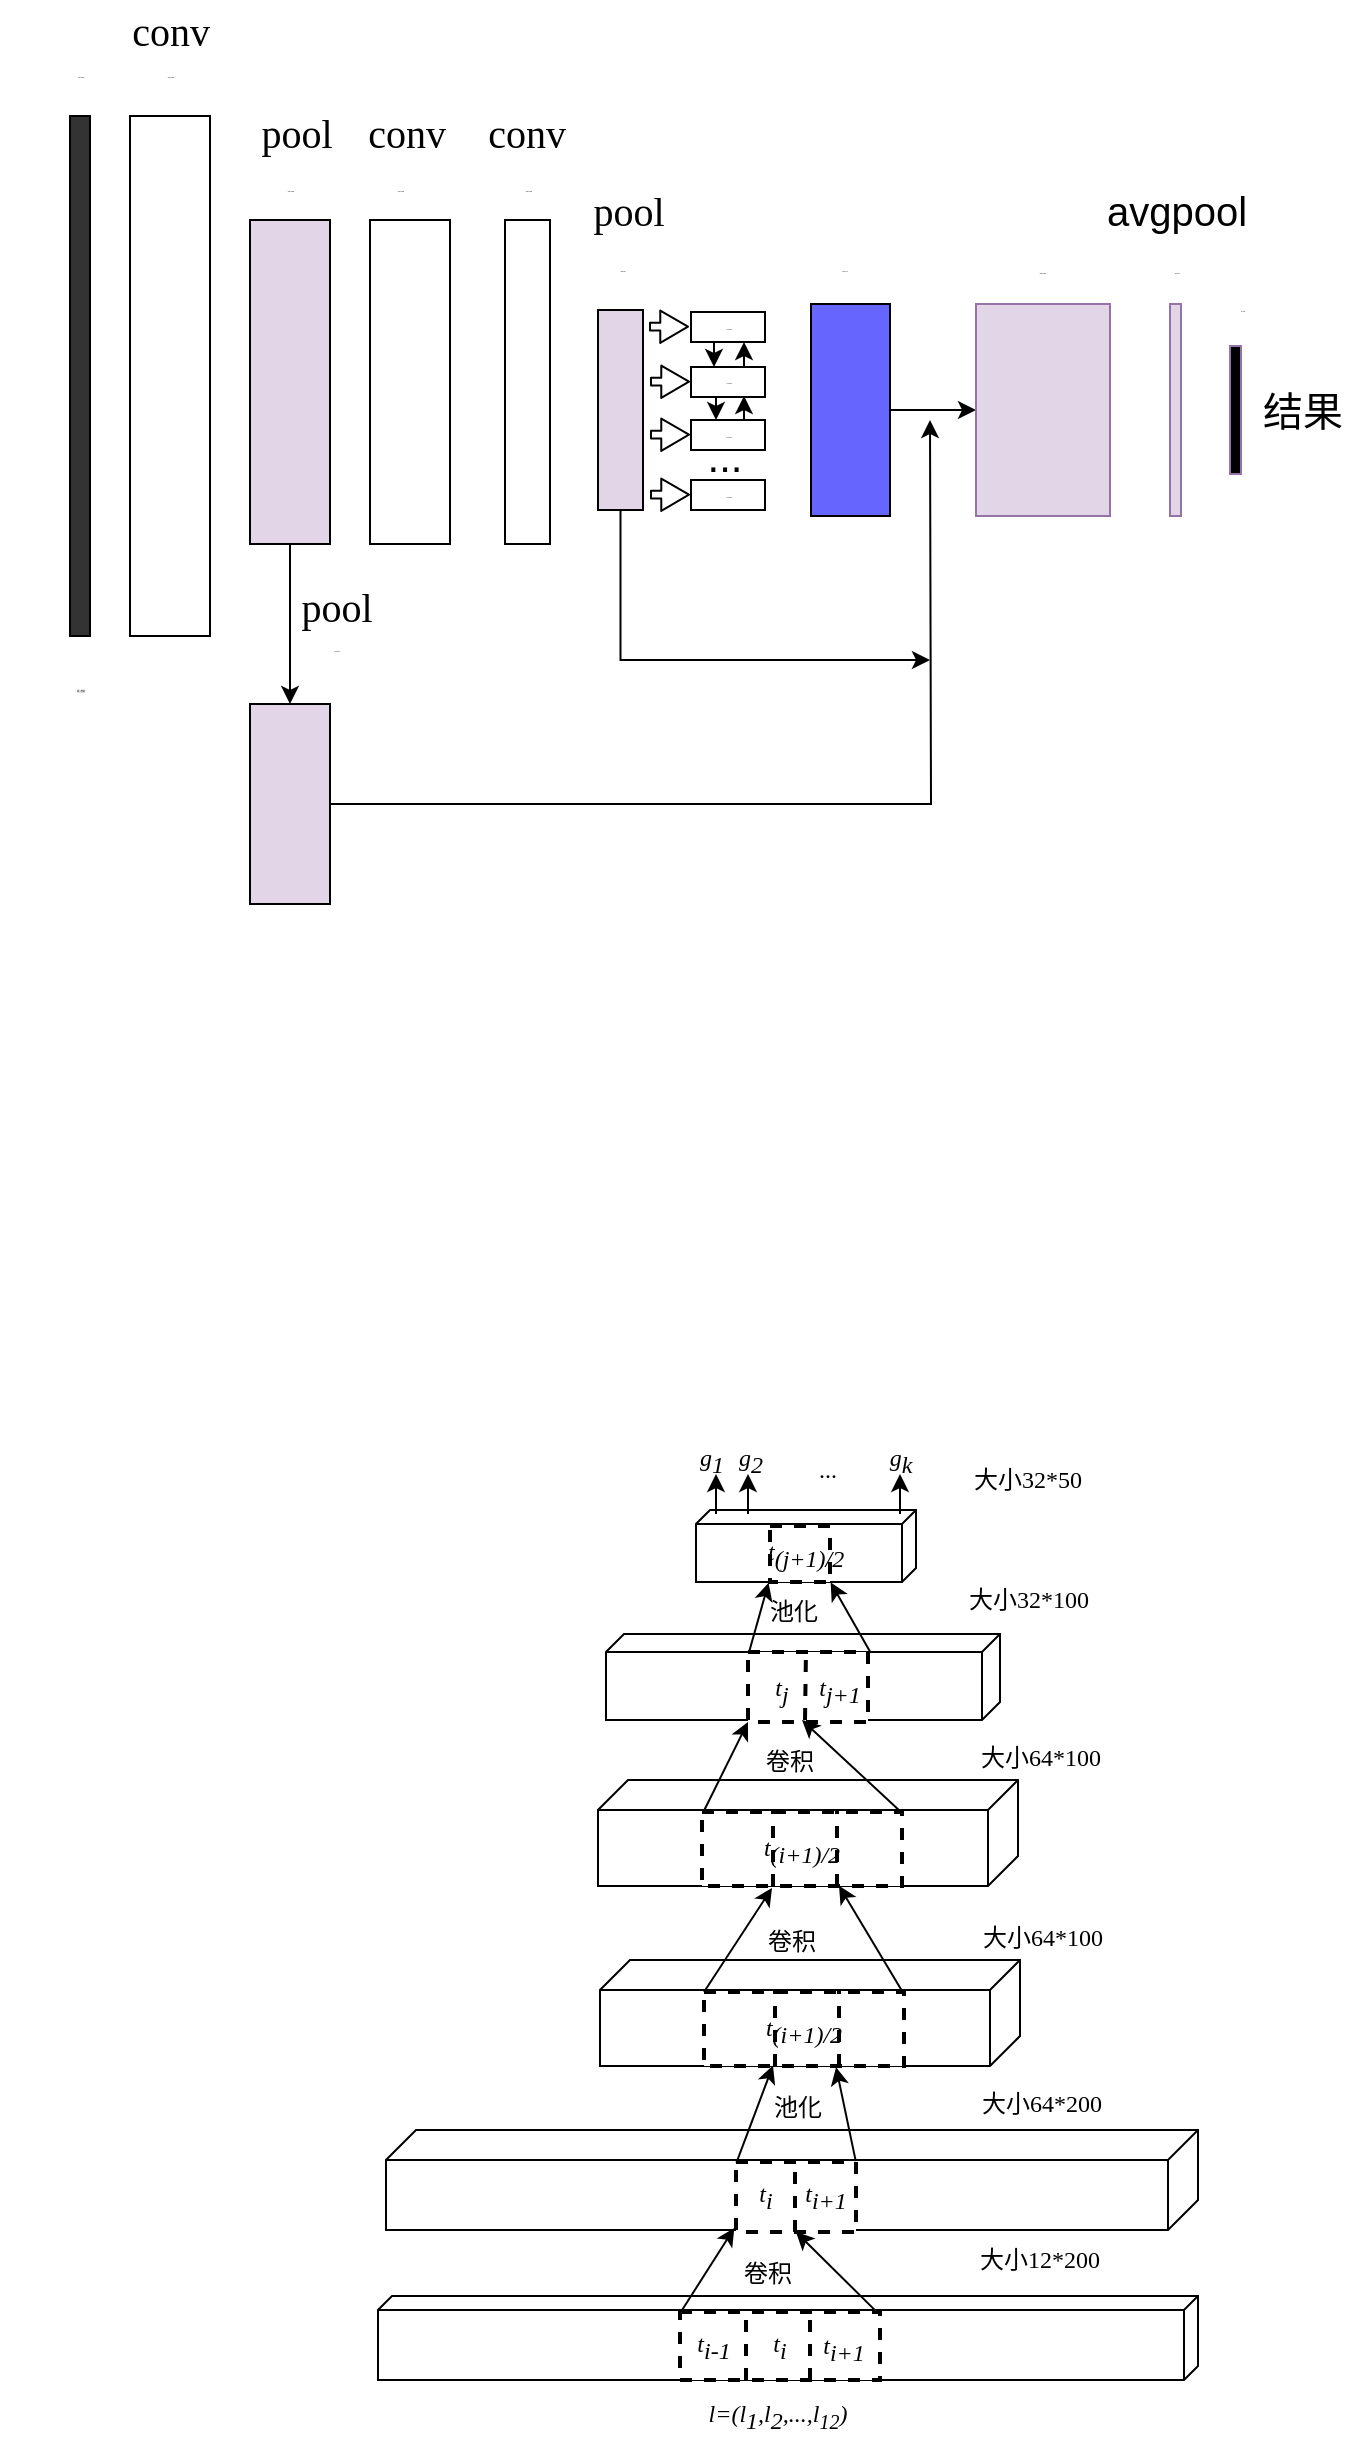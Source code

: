 <mxfile version="12.9.4" type="github"><diagram id="cj2ua9iN2MDdaVUimbTj" name="Page-1"><mxGraphModel dx="1103" dy="495" grid="1" gridSize="10" guides="1" tooltips="1" connect="1" arrows="1" fold="1" page="1" pageScale="1" pageWidth="827" pageHeight="1169" math="0" shadow="0"><root><mxCell id="0"/><mxCell id="1" parent="0"/><mxCell id="PfSVO4qsS9hKbJUOizry-1" value="" style="shape=cube;whiteSpace=wrap;html=1;boundedLbl=1;backgroundOutline=1;darkOpacity=0;darkOpacity2=0;direction=south;size=7;fontFamily=Times New Roman;strokeColor=#000000;fontSize=12;" vertex="1" parent="1"><mxGeometry x="324" y="1578" width="410" height="42" as="geometry"/></mxCell><mxCell id="PfSVO4qsS9hKbJUOizry-2" value="" style="shape=cube;whiteSpace=wrap;html=1;boundedLbl=1;backgroundOutline=1;darkOpacity=0;darkOpacity2=0;direction=south;size=15;fontFamily=Times New Roman;strokeColor=#000000;fontSize=12;" vertex="1" parent="1"><mxGeometry x="328" y="1495" width="406" height="50" as="geometry"/></mxCell><mxCell id="PfSVO4qsS9hKbJUOizry-3" value="" style="endArrow=classic;html=1;fontFamily=Times New Roman;exitX=-0.003;exitY=0.033;exitDx=0;exitDy=0;exitPerimeter=0;entryX=0.98;entryY=0.571;entryDx=0;entryDy=0;entryPerimeter=0;fontSize=12;strokeColor=#000000;" edge="1" parent="1" source="PfSVO4qsS9hKbJUOizry-4" target="PfSVO4qsS9hKbJUOizry-2"><mxGeometry width="50" height="50" relative="1" as="geometry"><mxPoint x="475.2" y="1603.884" as="sourcePoint"/><mxPoint x="504" y="1556" as="targetPoint"/></mxGeometry></mxCell><mxCell id="PfSVO4qsS9hKbJUOizry-4" value="&lt;i style=&quot;font-size: 12px;&quot;&gt;t&lt;sub style=&quot;font-size: 12px;&quot;&gt;i&lt;/sub&gt;&lt;/i&gt;" style="rounded=0;whiteSpace=wrap;html=1;dashed=1;fontFamily=Times New Roman;fontSize=12;strokeColor=#000000;strokeWidth=2;" vertex="1" parent="1"><mxGeometry x="475" y="1586" width="100" height="34" as="geometry"/></mxCell><mxCell id="PfSVO4qsS9hKbJUOizry-5" value="&lt;font style=&quot;font-size: 12px;&quot;&gt;卷积&lt;/font&gt;" style="text;html=1;resizable=0;points=[];autosize=1;align=left;verticalAlign=top;spacingTop=-4;fontFamily=Times New Roman;fontSize=12;strokeColor=none;" vertex="1" parent="1"><mxGeometry x="505" y="1557" width="40" height="10" as="geometry"/></mxCell><mxCell id="PfSVO4qsS9hKbJUOizry-6" value="" style="shape=cube;whiteSpace=wrap;html=1;boundedLbl=1;backgroundOutline=1;darkOpacity=0;darkOpacity2=0;direction=south;size=15;fontFamily=Times New Roman;fontSize=12;strokeColor=#000000;" vertex="1" parent="1"><mxGeometry x="435" y="1410" width="210" height="53" as="geometry"/></mxCell><mxCell id="PfSVO4qsS9hKbJUOizry-7" value="" style="rounded=0;whiteSpace=wrap;html=1;dashed=1;fontFamily=Times New Roman;fontSize=12;strokeColor=#000000;strokeWidth=2;" vertex="1" parent="1"><mxGeometry x="503" y="1511" width="60" height="35" as="geometry"/></mxCell><mxCell id="PfSVO4qsS9hKbJUOizry-8" value="" style="endArrow=none;dashed=1;html=1;fontFamily=Times New Roman;fontSize=12;strokeColor=#000000;strokeWidth=2;" edge="1" parent="1"><mxGeometry width="50" height="50" relative="1" as="geometry"><mxPoint x="532.5" y="1546" as="sourcePoint"/><mxPoint x="532.5" y="1511" as="targetPoint"/></mxGeometry></mxCell><mxCell id="PfSVO4qsS9hKbJUOizry-9" value="&lt;font style=&quot;font-size: 12px;&quot;&gt;池化&lt;/font&gt;" style="text;html=1;resizable=0;points=[];autosize=1;align=left;verticalAlign=top;spacingTop=-4;fontFamily=Times New Roman;fontSize=12;strokeColor=none;" vertex="1" parent="1"><mxGeometry x="519.5" y="1474" width="40" height="10" as="geometry"/></mxCell><mxCell id="PfSVO4qsS9hKbJUOizry-10" value="&lt;i style=&quot;font-size: 12px;&quot;&gt;t&lt;sub style=&quot;font-size: 12px;&quot;&gt;i-1&lt;/sub&gt;&lt;/i&gt;" style="text;html=1;strokeColor=none;fillColor=none;align=center;verticalAlign=middle;whiteSpace=wrap;rounded=0;dashed=1;fontFamily=Times New Roman;fontSize=12;" vertex="1" parent="1"><mxGeometry x="471.5" y="1593" width="40" height="20" as="geometry"/></mxCell><mxCell id="PfSVO4qsS9hKbJUOizry-11" value="&lt;i style=&quot;font-size: 12px;&quot;&gt;t&lt;sub style=&quot;font-size: 12px;&quot;&gt;i&lt;/sub&gt;&lt;/i&gt;" style="text;html=1;strokeColor=none;fillColor=none;align=center;verticalAlign=middle;whiteSpace=wrap;rounded=0;dashed=1;fontFamily=Times New Roman;fontSize=12;" vertex="1" parent="1"><mxGeometry x="513" y="1518" width="10" height="20" as="geometry"/></mxCell><mxCell id="PfSVO4qsS9hKbJUOizry-12" value="&lt;i style=&quot;font-size: 12px;&quot;&gt;t&lt;sub style=&quot;font-size: 12px;&quot;&gt;i+1&lt;/sub&gt;&lt;/i&gt;" style="text;html=1;strokeColor=none;fillColor=none;align=center;verticalAlign=middle;whiteSpace=wrap;rounded=0;dashed=1;fontFamily=Times New Roman;fontSize=12;" vertex="1" parent="1"><mxGeometry x="543" y="1518" width="10" height="20" as="geometry"/></mxCell><mxCell id="PfSVO4qsS9hKbJUOizry-13" value="&lt;font style=&quot;font-size: 12px&quot;&gt;&lt;font style=&quot;font-size: 12px&quot;&gt;&lt;i style=&quot;font-size: 12px&quot;&gt;&lt;span style=&quot;font-size: 12px&quot;&gt;&amp;nbsp;l=(l&lt;/span&gt;&lt;sub style=&quot;font-size: 12px&quot;&gt;1&lt;/sub&gt;&lt;span style=&quot;font-size: 12px&quot;&gt;,l&lt;/span&gt;&lt;sub style=&quot;font-size: 12px&quot;&gt;2&lt;/sub&gt;&lt;span style=&quot;font-size: 12px&quot;&gt;,...,l&lt;/span&gt;&lt;span style=&quot;font-size: 12px&quot;&gt;&lt;sub&gt;12&lt;/sub&gt;&lt;/span&gt;&lt;/i&gt;&lt;/font&gt;&lt;i style=&quot;font-size: 12px&quot;&gt;)&lt;/i&gt;&lt;/font&gt;" style="text;html=1;strokeColor=none;fillColor=none;align=center;verticalAlign=middle;whiteSpace=wrap;rounded=0;dashed=1;fontFamily=Times New Roman;fontSize=12;" vertex="1" parent="1"><mxGeometry x="427.5" y="1622" width="189" height="31" as="geometry"/></mxCell><mxCell id="PfSVO4qsS9hKbJUOizry-14" value="" style="endArrow=none;dashed=1;html=1;entryX=0.3;entryY=0;entryDx=0;entryDy=0;entryPerimeter=0;exitX=0.307;exitY=1.035;exitDx=0;exitDy=0;exitPerimeter=0;fontFamily=Times New Roman;fontSize=12;strokeColor=#000000;strokeWidth=2;" edge="1" parent="1"><mxGeometry width="50" height="50" relative="1" as="geometry"><mxPoint x="508" y="1620" as="sourcePoint"/><mxPoint x="508" y="1585.0" as="targetPoint"/></mxGeometry></mxCell><mxCell id="PfSVO4qsS9hKbJUOizry-15" value="" style="endArrow=none;dashed=1;html=1;entryX=0.3;entryY=0;entryDx=0;entryDy=0;entryPerimeter=0;fontFamily=Times New Roman;fontSize=12;strokeColor=#000000;strokeWidth=2;" edge="1" parent="1"><mxGeometry width="50" height="50" relative="1" as="geometry"><mxPoint x="540" y="1620" as="sourcePoint"/><mxPoint x="540" y="1585.0" as="targetPoint"/></mxGeometry></mxCell><mxCell id="PfSVO4qsS9hKbJUOizry-16" value="" style="endArrow=classic;html=1;fontFamily=Times New Roman;entryX=0.5;entryY=1;entryDx=0;entryDy=0;exitX=0.991;exitY=0.02;exitDx=0;exitDy=0;exitPerimeter=0;fontSize=12;strokeColor=#000000;" edge="1" parent="1" source="PfSVO4qsS9hKbJUOizry-4" target="PfSVO4qsS9hKbJUOizry-7"><mxGeometry width="50" height="50" relative="1" as="geometry"><mxPoint x="574" y="1594" as="sourcePoint"/><mxPoint x="515" y="1566" as="targetPoint"/></mxGeometry></mxCell><mxCell id="PfSVO4qsS9hKbJUOizry-17" value="" style="endArrow=classic;html=1;fillColor=#ffffff;fontFamily=Times New Roman;fontSize=12;entryX=0.345;entryY=0.992;entryDx=0;entryDy=0;entryPerimeter=0;exitX=0.003;exitY=0.012;exitDx=0;exitDy=0;exitPerimeter=0;strokeColor=#000000;" edge="1" parent="1" source="PfSVO4qsS9hKbJUOizry-7" target="PfSVO4qsS9hKbJUOizry-22"><mxGeometry width="50" height="50" relative="1" as="geometry"><mxPoint x="503" y="1513" as="sourcePoint"/><mxPoint x="520" y="1463" as="targetPoint"/></mxGeometry></mxCell><mxCell id="PfSVO4qsS9hKbJUOizry-18" value="" style="endArrow=classic;html=1;fillColor=#ffffff;fontFamily=Times New Roman;fontSize=12;entryX=1.011;entryY=0.438;entryDx=0;entryDy=0;entryPerimeter=0;exitX=0.998;exitY=-0.012;exitDx=0;exitDy=0;exitPerimeter=0;strokeColor=#000000;" edge="1" parent="1" source="PfSVO4qsS9hKbJUOizry-7" target="PfSVO4qsS9hKbJUOizry-6"><mxGeometry width="50" height="50" relative="1" as="geometry"><mxPoint x="654" y="1503" as="sourcePoint"/><mxPoint x="704" y="1453" as="targetPoint"/></mxGeometry></mxCell><mxCell id="PfSVO4qsS9hKbJUOizry-19" value="&lt;i style=&quot;font-size: 12px;&quot;&gt;t&lt;sub style=&quot;font-size: 12px;&quot;&gt;i+1&lt;/sub&gt;&lt;/i&gt;" style="text;html=1;strokeColor=none;fillColor=none;align=center;verticalAlign=middle;whiteSpace=wrap;rounded=0;dashed=1;fontFamily=Times New Roman;fontSize=12;" vertex="1" parent="1"><mxGeometry x="552" y="1594" width="10" height="20" as="geometry"/></mxCell><mxCell id="PfSVO4qsS9hKbJUOizry-20" value="" style="shape=cube;whiteSpace=wrap;html=1;boundedLbl=1;backgroundOutline=1;darkOpacity=0;darkOpacity2=0;direction=south;size=9;fontFamily=Times New Roman;strokeColor=#000000;fontSize=12;" vertex="1" parent="1"><mxGeometry x="438" y="1247" width="197" height="43" as="geometry"/></mxCell><mxCell id="PfSVO4qsS9hKbJUOizry-21" value="" style="shape=cube;whiteSpace=wrap;html=1;boundedLbl=1;backgroundOutline=1;darkOpacity=0;darkOpacity2=0;direction=south;size=7;fontFamily=Times New Roman;strokeColor=#000000;fontSize=12;" vertex="1" parent="1"><mxGeometry x="483" y="1185" width="110" height="36" as="geometry"/></mxCell><mxCell id="PfSVO4qsS9hKbJUOizry-22" value="&lt;i style=&quot;font-size: 12px;&quot;&gt;t&lt;/i&gt;&lt;i style=&quot;font-size: 12px;&quot;&gt;&lt;sub style=&quot;font-size: 12px;&quot;&gt;(i+1)/2&lt;/sub&gt;&lt;/i&gt;" style="rounded=0;whiteSpace=wrap;html=1;dashed=1;fontFamily=Times New Roman;fontSize=12;strokeColor=#000000;strokeWidth=2;" vertex="1" parent="1"><mxGeometry x="487" y="1426" width="100" height="37" as="geometry"/></mxCell><mxCell id="PfSVO4qsS9hKbJUOizry-23" value="" style="endArrow=none;dashed=1;html=1;entryX=0.3;entryY=0;entryDx=0;entryDy=0;entryPerimeter=0;exitX=0.307;exitY=1.035;exitDx=0;exitDy=0;exitPerimeter=0;fontFamily=Times New Roman;fontSize=12;strokeColor=#000000;strokeWidth=2;" edge="1" parent="1"><mxGeometry width="50" height="50" relative="1" as="geometry"><mxPoint x="522.5" y="1463.0" as="sourcePoint"/><mxPoint x="522.5" y="1425.0" as="targetPoint"/></mxGeometry></mxCell><mxCell id="PfSVO4qsS9hKbJUOizry-24" value="" style="endArrow=none;dashed=1;html=1;entryX=0.3;entryY=0;entryDx=0;entryDy=0;entryPerimeter=0;exitX=0.307;exitY=1.035;exitDx=0;exitDy=0;exitPerimeter=0;fontFamily=Times New Roman;fontSize=12;strokeColor=#000000;strokeWidth=2;" edge="1" parent="1"><mxGeometry width="50" height="50" relative="1" as="geometry"><mxPoint x="554.5" y="1463.0" as="sourcePoint"/><mxPoint x="554.5" y="1425.0" as="targetPoint"/></mxGeometry></mxCell><mxCell id="PfSVO4qsS9hKbJUOizry-25" value="" style="rounded=0;whiteSpace=wrap;html=1;dashed=1;fontFamily=Times New Roman;fontSize=12;strokeColor=#000000;strokeWidth=2;" vertex="1" parent="1"><mxGeometry x="509" y="1256" width="60" height="35" as="geometry"/></mxCell><mxCell id="PfSVO4qsS9hKbJUOizry-26" value="" style="endArrow=none;dashed=1;html=1;exitX=0.307;exitY=1.035;exitDx=0;exitDy=0;exitPerimeter=0;fontFamily=Times New Roman;fontSize=12;strokeColor=#000000;strokeWidth=2;" edge="1" parent="1"><mxGeometry width="50" height="50" relative="1" as="geometry"><mxPoint x="537.5" y="1290.0" as="sourcePoint"/><mxPoint x="538" y="1255.0" as="targetPoint"/></mxGeometry></mxCell><mxCell id="PfSVO4qsS9hKbJUOizry-27" value="" style="rounded=0;whiteSpace=wrap;html=1;dashed=1;fontFamily=Times New Roman;fontSize=12;strokeColor=#000000;strokeWidth=2;" vertex="1" parent="1"><mxGeometry x="520" y="1193" width="30" height="28" as="geometry"/></mxCell><mxCell id="PfSVO4qsS9hKbJUOizry-28" value="" style="endArrow=classic;html=1;strokeColor=#000000;strokeWidth=1;fillColor=#ffffff;fontFamily=Times New Roman;fontSize=12;exitX=0;exitY=0;exitDx=0;exitDy=0;" edge="1" parent="1" source="PfSVO4qsS9hKbJUOizry-22"><mxGeometry width="50" height="50" relative="1" as="geometry"><mxPoint x="489" y="1419.371" as="sourcePoint"/><mxPoint x="521" y="1374" as="targetPoint"/></mxGeometry></mxCell><mxCell id="PfSVO4qsS9hKbJUOizry-29" value="" style="endArrow=classic;html=1;strokeColor=#000000;strokeWidth=1;fillColor=#ffffff;fontFamily=Times New Roman;fontSize=12;exitX=0.991;exitY=-0.01;exitDx=0;exitDy=0;exitPerimeter=0;entryX=0.685;entryY=0.997;entryDx=0;entryDy=0;entryPerimeter=0;" edge="1" parent="1" source="PfSVO4qsS9hKbJUOizry-22" target="PfSVO4qsS9hKbJUOizry-50"><mxGeometry width="50" height="50" relative="1" as="geometry"><mxPoint x="590" y="1441" as="sourcePoint"/><mxPoint x="570" y="1370" as="targetPoint"/></mxGeometry></mxCell><mxCell id="PfSVO4qsS9hKbJUOizry-30" value="" style="endArrow=classic;html=1;strokeColor=#000000;strokeWidth=1;fillColor=#ffffff;fontFamily=Times New Roman;fontSize=12;exitX=0.009;exitY=0.001;exitDx=0;exitDy=0;exitPerimeter=0;entryX=-0.024;entryY=1.013;entryDx=0;entryDy=0;entryPerimeter=0;" edge="1" parent="1" source="PfSVO4qsS9hKbJUOizry-25" target="PfSVO4qsS9hKbJUOizry-27"><mxGeometry width="50" height="50" relative="1" as="geometry"><mxPoint x="639" y="1257" as="sourcePoint"/><mxPoint x="689" y="1207" as="targetPoint"/></mxGeometry></mxCell><mxCell id="PfSVO4qsS9hKbJUOizry-31" value="" style="endArrow=classic;html=1;strokeColor=#000000;strokeWidth=1;fillColor=#ffffff;fontFamily=Times New Roman;fontSize=12;exitX=1.021;exitY=0.006;exitDx=0;exitDy=0;exitPerimeter=0;entryX=1.007;entryY=0.388;entryDx=0;entryDy=0;entryPerimeter=0;" edge="1" parent="1" source="PfSVO4qsS9hKbJUOizry-25" target="PfSVO4qsS9hKbJUOizry-21"><mxGeometry width="50" height="50" relative="1" as="geometry"><mxPoint x="689" y="1297" as="sourcePoint"/><mxPoint x="739" y="1247" as="targetPoint"/></mxGeometry></mxCell><mxCell id="PfSVO4qsS9hKbJUOizry-32" value="&lt;font style=&quot;font-size: 12px;&quot;&gt;卷积&lt;/font&gt;" style="text;html=1;resizable=0;points=[];autosize=1;align=left;verticalAlign=top;spacingTop=-4;fontFamily=Times New Roman;fontSize=12;strokeColor=none;" vertex="1" parent="1"><mxGeometry x="516.5" y="1391" width="40" height="10" as="geometry"/></mxCell><mxCell id="PfSVO4qsS9hKbJUOizry-33" value="&lt;font style=&quot;font-size: 12px;&quot;&gt;池化&lt;/font&gt;" style="text;html=1;resizable=0;points=[];autosize=1;align=left;verticalAlign=top;spacingTop=-4;fontFamily=Times New Roman;fontSize=12;strokeColor=none;" vertex="1" parent="1"><mxGeometry x="517.5" y="1226" width="40" height="10" as="geometry"/></mxCell><mxCell id="PfSVO4qsS9hKbJUOizry-34" value="&lt;font style=&quot;font-size: 12px;&quot;&gt;大小64*200&lt;/font&gt;" style="text;html=1;strokeColor=none;fillColor=none;align=center;verticalAlign=middle;whiteSpace=wrap;rounded=0;shadow=0;glass=0;comic=0;labelBackgroundColor=none;fontFamily=Times New Roman;fontSize=12;" vertex="1" parent="1"><mxGeometry x="625" y="1464.5" width="62" height="35" as="geometry"/></mxCell><mxCell id="PfSVO4qsS9hKbJUOizry-35" value="&lt;i style=&quot;font-size: 12px;&quot;&gt;t&lt;sub style=&quot;font-size: 12px;&quot;&gt;j&lt;/sub&gt;&lt;/i&gt;" style="text;html=1;strokeColor=none;fillColor=none;align=center;verticalAlign=middle;whiteSpace=wrap;rounded=0;shadow=0;glass=0;comic=0;labelBackgroundColor=none;fontFamily=Times New Roman;fontSize=12;" vertex="1" parent="1"><mxGeometry x="510.5" y="1264.5" width="30" height="20" as="geometry"/></mxCell><mxCell id="PfSVO4qsS9hKbJUOizry-36" value="&lt;i style=&quot;font-size: 12px;&quot;&gt;t&lt;sub style=&quot;font-size: 12px;&quot;&gt;j+1&lt;/sub&gt;&lt;/i&gt;" style="text;html=1;strokeColor=none;fillColor=none;align=center;verticalAlign=middle;whiteSpace=wrap;rounded=0;shadow=0;glass=0;comic=0;labelBackgroundColor=none;fontFamily=Times New Roman;fontSize=12;" vertex="1" parent="1"><mxGeometry x="534.5" y="1264.5" width="40" height="20" as="geometry"/></mxCell><mxCell id="PfSVO4qsS9hKbJUOizry-37" value="&lt;i style=&quot;font-size: 12px;&quot;&gt;t&lt;sub style=&quot;font-size: 12px;&quot;&gt;(j+1)/2&lt;/sub&gt;&lt;/i&gt;" style="text;html=1;fontSize=12;fontFamily=Times New Roman;strokeColor=none;" vertex="1" parent="1"><mxGeometry x="517" y="1192" width="50" height="38" as="geometry"/></mxCell><mxCell id="PfSVO4qsS9hKbJUOizry-38" value="" style="endArrow=classic;html=1;strokeColor=#000000;strokeWidth=1;fillColor=#ffffff;fontFamily=Times New Roman;fontSize=12;" edge="1" parent="1"><mxGeometry width="50" height="50" relative="1" as="geometry"><mxPoint x="493" y="1187" as="sourcePoint"/><mxPoint x="493" y="1167" as="targetPoint"/></mxGeometry></mxCell><mxCell id="PfSVO4qsS9hKbJUOizry-39" value="" style="endArrow=classic;html=1;strokeColor=#000000;strokeWidth=1;fillColor=#ffffff;fontFamily=Times New Roman;fontSize=12;" edge="1" parent="1"><mxGeometry width="50" height="50" relative="1" as="geometry"><mxPoint x="509" y="1187" as="sourcePoint"/><mxPoint x="509" y="1167" as="targetPoint"/></mxGeometry></mxCell><mxCell id="PfSVO4qsS9hKbJUOizry-40" value="" style="endArrow=classic;html=1;strokeColor=#000000;strokeWidth=1;fillColor=#ffffff;fontFamily=Times New Roman;fontSize=12;" edge="1" parent="1"><mxGeometry width="50" height="50" relative="1" as="geometry"><mxPoint x="585.0" y="1187" as="sourcePoint"/><mxPoint x="585.0" y="1167" as="targetPoint"/></mxGeometry></mxCell><mxCell id="PfSVO4qsS9hKbJUOizry-41" value="&lt;i style=&quot;font-size: 12px;&quot;&gt;g&lt;sub style=&quot;font-size: 12px;&quot;&gt;1&lt;/sub&gt;&lt;/i&gt;" style="text;html=1;strokeColor=none;fillColor=none;align=center;verticalAlign=middle;whiteSpace=wrap;rounded=0;shadow=0;glass=0;comic=0;labelBackgroundColor=none;fontFamily=Times New Roman;fontSize=12;" vertex="1" parent="1"><mxGeometry x="476" y="1150" width="30" height="20" as="geometry"/></mxCell><mxCell id="PfSVO4qsS9hKbJUOizry-42" value="&lt;i style=&quot;font-size: 12px;&quot;&gt;g&lt;sub style=&quot;font-size: 12px;&quot;&gt;2&lt;br style=&quot;font-size: 12px;&quot;&gt;&lt;/sub&gt;&lt;/i&gt;" style="text;html=1;strokeColor=none;fillColor=none;align=center;verticalAlign=middle;whiteSpace=wrap;rounded=0;shadow=0;glass=0;comic=0;labelBackgroundColor=none;fontFamily=Times New Roman;fontSize=12;" vertex="1" parent="1"><mxGeometry x="501" y="1150" width="19" height="20" as="geometry"/></mxCell><mxCell id="PfSVO4qsS9hKbJUOizry-43" value="&lt;i style=&quot;font-size: 12px;&quot;&gt;g&lt;sub style=&quot;font-size: 12px;&quot;&gt;k&lt;br style=&quot;font-size: 12px;&quot;&gt;&lt;/sub&gt;&lt;/i&gt;" style="text;html=1;strokeColor=none;fillColor=none;align=center;verticalAlign=middle;whiteSpace=wrap;rounded=0;shadow=0;glass=0;comic=0;labelBackgroundColor=none;fontFamily=Times New Roman;fontSize=12;" vertex="1" parent="1"><mxGeometry x="576.5" y="1150" width="17" height="20" as="geometry"/></mxCell><mxCell id="PfSVO4qsS9hKbJUOizry-44" value="&lt;font style=&quot;font-size: 12px;&quot;&gt;...&lt;/font&gt;" style="text;html=1;strokeColor=none;fillColor=none;align=center;verticalAlign=middle;whiteSpace=wrap;rounded=0;shadow=0;glass=0;comic=0;labelBackgroundColor=none;fontFamily=Times New Roman;fontSize=12;" vertex="1" parent="1"><mxGeometry x="533.5" y="1157" width="30" height="15" as="geometry"/></mxCell><mxCell id="PfSVO4qsS9hKbJUOizry-45" value="&lt;font style=&quot;font-size: 12px;&quot;&gt;大小12*200&lt;/font&gt;" style="text;html=1;fontSize=12;fontFamily=Times New Roman;strokeColor=none;" vertex="1" parent="1"><mxGeometry x="623" y="1546" width="68" height="25" as="geometry"/></mxCell><mxCell id="PfSVO4qsS9hKbJUOizry-46" value="&lt;font style=&quot;font-size: 12px;&quot;&gt;大小64*100&lt;/font&gt;" style="text;html=1;strokeColor=none;fillColor=none;align=center;verticalAlign=middle;whiteSpace=wrap;rounded=0;shadow=0;glass=0;comic=0;labelBackgroundColor=none;fontFamily=Times New Roman;fontSize=12;" vertex="1" parent="1"><mxGeometry x="607.5" y="1381" width="97" height="35" as="geometry"/></mxCell><mxCell id="PfSVO4qsS9hKbJUOizry-47" value="&lt;font style=&quot;font-size: 12px;&quot;&gt;大小32*100&lt;/font&gt;" style="text;html=1;strokeColor=none;fillColor=none;align=center;verticalAlign=middle;whiteSpace=wrap;rounded=0;shadow=0;glass=0;comic=0;labelBackgroundColor=none;fontFamily=Times New Roman;fontSize=12;" vertex="1" parent="1"><mxGeometry x="600.5" y="1212" width="97" height="35" as="geometry"/></mxCell><mxCell id="PfSVO4qsS9hKbJUOizry-48" value="&lt;font style=&quot;font-size: 12px;&quot;&gt;大小32*50&lt;/font&gt;" style="text;html=1;strokeColor=none;fillColor=none;align=center;verticalAlign=middle;whiteSpace=wrap;rounded=0;shadow=0;glass=0;comic=0;labelBackgroundColor=none;fontFamily=Times New Roman;fontSize=12;" vertex="1" parent="1"><mxGeometry x="617.5" y="1152.5" width="62" height="35" as="geometry"/></mxCell><mxCell id="PfSVO4qsS9hKbJUOizry-49" value="" style="shape=cube;whiteSpace=wrap;html=1;boundedLbl=1;backgroundOutline=1;darkOpacity=0;darkOpacity2=0;direction=south;size=15;fontFamily=Times New Roman;fontSize=12;strokeColor=#000000;" vertex="1" parent="1"><mxGeometry x="434" y="1320" width="210" height="53" as="geometry"/></mxCell><mxCell id="PfSVO4qsS9hKbJUOizry-50" value="&lt;i style=&quot;font-size: 12px;&quot;&gt;t&lt;/i&gt;&lt;i style=&quot;font-size: 12px;&quot;&gt;&lt;sub style=&quot;font-size: 12px;&quot;&gt;(i+1)/2&lt;/sub&gt;&lt;/i&gt;" style="rounded=0;whiteSpace=wrap;html=1;dashed=1;fontFamily=Times New Roman;fontSize=12;strokeColor=#000000;strokeWidth=2;" vertex="1" parent="1"><mxGeometry x="486" y="1336" width="100" height="37" as="geometry"/></mxCell><mxCell id="PfSVO4qsS9hKbJUOizry-51" value="" style="endArrow=none;dashed=1;html=1;entryX=0.3;entryY=0;entryDx=0;entryDy=0;entryPerimeter=0;exitX=0.307;exitY=1.035;exitDx=0;exitDy=0;exitPerimeter=0;fontFamily=Times New Roman;fontSize=12;strokeColor=#000000;strokeWidth=2;" edge="1" parent="1"><mxGeometry width="50" height="50" relative="1" as="geometry"><mxPoint x="521.5" y="1373.0" as="sourcePoint"/><mxPoint x="521.5" y="1335.0" as="targetPoint"/></mxGeometry></mxCell><mxCell id="PfSVO4qsS9hKbJUOizry-52" value="" style="endArrow=none;dashed=1;html=1;entryX=0.3;entryY=0;entryDx=0;entryDy=0;entryPerimeter=0;exitX=0.307;exitY=1.035;exitDx=0;exitDy=0;exitPerimeter=0;fontFamily=Times New Roman;fontSize=12;strokeColor=#000000;strokeWidth=2;" edge="1" parent="1"><mxGeometry width="50" height="50" relative="1" as="geometry"><mxPoint x="553.5" y="1373.0" as="sourcePoint"/><mxPoint x="553.5" y="1335.0" as="targetPoint"/></mxGeometry></mxCell><mxCell id="PfSVO4qsS9hKbJUOizry-53" value="" style="endArrow=classic;html=1;strokeColor=#000000;strokeWidth=1;fillColor=#ffffff;fontFamily=Times New Roman;fontSize=12;exitX=0.01;exitY=-0.017;exitDx=0;exitDy=0;exitPerimeter=0;entryX=0;entryY=1;entryDx=0;entryDy=0;" edge="1" parent="1" source="PfSVO4qsS9hKbJUOizry-50" target="PfSVO4qsS9hKbJUOizry-25"><mxGeometry width="50" height="50" relative="1" as="geometry"><mxPoint x="488" y="1350" as="sourcePoint"/><mxPoint x="514" y="1287" as="targetPoint"/></mxGeometry></mxCell><mxCell id="PfSVO4qsS9hKbJUOizry-54" value="" style="endArrow=classic;html=1;strokeColor=#000000;strokeWidth=1;fillColor=#ffffff;fontFamily=Times New Roman;fontSize=12;exitX=0.991;exitY=-0.01;exitDx=0;exitDy=0;exitPerimeter=0;" edge="1" parent="1" source="PfSVO4qsS9hKbJUOizry-50"><mxGeometry width="50" height="50" relative="1" as="geometry"><mxPoint x="589" y="1351" as="sourcePoint"/><mxPoint x="536" y="1290.0" as="targetPoint"/></mxGeometry></mxCell><mxCell id="PfSVO4qsS9hKbJUOizry-55" value="&lt;font style=&quot;font-size: 12px;&quot;&gt;卷积&lt;/font&gt;" style="text;html=1;resizable=0;points=[];autosize=1;align=left;verticalAlign=top;spacingTop=-4;fontFamily=Times New Roman;fontSize=12;strokeColor=none;" vertex="1" parent="1"><mxGeometry x="515.5" y="1301" width="40" height="10" as="geometry"/></mxCell><mxCell id="PfSVO4qsS9hKbJUOizry-56" value="&lt;font style=&quot;font-size: 12px;&quot;&gt;大小64*100&lt;/font&gt;" style="text;html=1;strokeColor=none;fillColor=none;align=center;verticalAlign=middle;whiteSpace=wrap;rounded=0;shadow=0;glass=0;comic=0;labelBackgroundColor=none;fontFamily=Times New Roman;fontSize=12;" vertex="1" parent="1"><mxGeometry x="606.5" y="1291" width="97" height="35" as="geometry"/></mxCell><mxCell id="PfSVO4qsS9hKbJUOizry-103" value="&lt;font style=&quot;font-size: 20px;&quot;&gt;conv&lt;/font&gt;" style="text;html=1;align=center;verticalAlign=middle;resizable=0;points=[];autosize=1;fontSize=20;fontFamily=Times New Roman;" vertex="1" parent="1"><mxGeometry x="195" y="430" width="50" height="30" as="geometry"/></mxCell><mxCell id="PfSVO4qsS9hKbJUOizry-104" value="&lt;font style=&quot;font-size: 20px;&quot;&gt;pool&lt;/font&gt;" style="text;html=1;align=center;verticalAlign=middle;resizable=0;points=[];autosize=1;fontSize=20;fontFamily=Times New Roman;" vertex="1" parent="1"><mxGeometry x="258" y="481" width="50" height="30" as="geometry"/></mxCell><mxCell id="PfSVO4qsS9hKbJUOizry-107" value="" style="rounded=0;whiteSpace=wrap;html=1;strokeColor=#000000;fillColor=#333333;fontFamily=Times New Roman;fontSize=25;" vertex="1" parent="1"><mxGeometry x="170" y="488" width="10" height="260" as="geometry"/></mxCell><mxCell id="PfSVO4qsS9hKbJUOizry-108" value="" style="rounded=0;whiteSpace=wrap;html=1;strokeColor=#000000;fillColor=#FFFFFF;fontFamily=Times New Roman;fontSize=25;" vertex="1" parent="1"><mxGeometry x="200" y="488" width="40" height="260" as="geometry"/></mxCell><mxCell id="PfSVO4qsS9hKbJUOizry-165" value="" style="edgeStyle=orthogonalEdgeStyle;rounded=0;orthogonalLoop=1;jettySize=auto;html=1;fontSize=1;" edge="1" parent="1" source="PfSVO4qsS9hKbJUOizry-109" target="PfSVO4qsS9hKbJUOizry-164"><mxGeometry relative="1" as="geometry"/></mxCell><mxCell id="PfSVO4qsS9hKbJUOizry-109" value="" style="rounded=0;whiteSpace=wrap;html=1;strokeColor=#000000;fillColor=#E1D5E7;fontFamily=Times New Roman;fontSize=25;" vertex="1" parent="1"><mxGeometry x="260" y="540" width="40" height="162" as="geometry"/></mxCell><mxCell id="PfSVO4qsS9hKbJUOizry-171" value="" style="edgeStyle=orthogonalEdgeStyle;rounded=0;orthogonalLoop=1;jettySize=auto;html=1;fontSize=1;" edge="1" parent="1" source="PfSVO4qsS9hKbJUOizry-164"><mxGeometry relative="1" as="geometry"><mxPoint x="600" y="640" as="targetPoint"/></mxGeometry></mxCell><mxCell id="PfSVO4qsS9hKbJUOizry-164" value="" style="rounded=0;whiteSpace=wrap;html=1;strokeColor=#000000;fillColor=#E1D5E7;fontFamily=Times New Roman;fontSize=25;" vertex="1" parent="1"><mxGeometry x="260" y="782" width="40" height="100" as="geometry"/></mxCell><mxCell id="PfSVO4qsS9hKbJUOizry-110" value="" style="rounded=0;whiteSpace=wrap;html=1;strokeColor=#000000;fillColor=#FFFFFF;fontFamily=Times New Roman;fontSize=25;" vertex="1" parent="1"><mxGeometry x="320" y="540" width="40" height="162" as="geometry"/></mxCell><mxCell id="PfSVO4qsS9hKbJUOizry-111" value="" style="rounded=0;whiteSpace=wrap;html=1;strokeColor=#000000;fillColor=#FFFFFF;fontFamily=Times New Roman;fontSize=25;" vertex="1" parent="1"><mxGeometry x="387.5" y="540" width="22.5" height="162" as="geometry"/></mxCell><mxCell id="PfSVO4qsS9hKbJUOizry-174" style="edgeStyle=orthogonalEdgeStyle;rounded=0;orthogonalLoop=1;jettySize=auto;html=1;fontSize=1;" edge="1" parent="1" source="PfSVO4qsS9hKbJUOizry-112"><mxGeometry relative="1" as="geometry"><mxPoint x="600" y="760" as="targetPoint"/><Array as="points"><mxPoint x="445" y="760"/></Array></mxGeometry></mxCell><mxCell id="PfSVO4qsS9hKbJUOizry-112" value="" style="rounded=0;whiteSpace=wrap;html=1;strokeColor=#000000;fillColor=#E1D5E7;fontFamily=Times New Roman;fontSize=1;" vertex="1" parent="1"><mxGeometry x="434" y="585" width="22.5" height="100" as="geometry"/></mxCell><mxCell id="PfSVO4qsS9hKbJUOizry-139" value="" style="edgeStyle=orthogonalEdgeStyle;rounded=0;orthogonalLoop=1;jettySize=auto;html=1;fontSize=1;" edge="1" parent="1"><mxGeometry relative="1" as="geometry"><mxPoint x="492" y="600" as="sourcePoint"/><mxPoint x="492" y="613.5" as="targetPoint"/></mxGeometry></mxCell><mxCell id="PfSVO4qsS9hKbJUOizry-113" value="LSTM" style="rounded=0;whiteSpace=wrap;html=1;fillColor=#FFFFFF;fontSize=1;" vertex="1" parent="1"><mxGeometry x="480.5" y="586" width="37" height="15" as="geometry"/></mxCell><mxCell id="PfSVO4qsS9hKbJUOizry-141" value="" style="edgeStyle=orthogonalEdgeStyle;rounded=0;orthogonalLoop=1;jettySize=auto;html=1;fontSize=1;" edge="1" parent="1"><mxGeometry relative="1" as="geometry"><mxPoint x="493" y="628.5" as="sourcePoint"/><mxPoint x="493" y="640" as="targetPoint"/></mxGeometry></mxCell><mxCell id="PfSVO4qsS9hKbJUOizry-138" value="LSTM" style="rounded=0;whiteSpace=wrap;html=1;fillColor=#FFFFFF;fontSize=1;" vertex="1" parent="1"><mxGeometry x="480.5" y="613.5" width="37" height="15" as="geometry"/></mxCell><mxCell id="PfSVO4qsS9hKbJUOizry-140" value="LSTM" style="rounded=0;whiteSpace=wrap;html=1;fillColor=#FFFFFF;fontSize=1;" vertex="1" parent="1"><mxGeometry x="480.5" y="640" width="37" height="15" as="geometry"/></mxCell><mxCell id="PfSVO4qsS9hKbJUOizry-143" value="LSTM" style="rounded=0;whiteSpace=wrap;html=1;fillColor=#FFFFFF;fontSize=1;" vertex="1" parent="1"><mxGeometry x="480.5" y="670" width="37" height="15" as="geometry"/></mxCell><mxCell id="PfSVO4qsS9hKbJUOizry-148" value="" style="edgeStyle=orthogonalEdgeStyle;rounded=0;orthogonalLoop=1;jettySize=auto;html=1;fontSize=1;" edge="1" parent="1"><mxGeometry relative="1" as="geometry"><mxPoint x="507" y="613" as="sourcePoint"/><mxPoint x="507" y="601" as="targetPoint"/></mxGeometry></mxCell><mxCell id="PfSVO4qsS9hKbJUOizry-149" value="" style="edgeStyle=orthogonalEdgeStyle;rounded=0;orthogonalLoop=1;jettySize=auto;html=1;fontSize=1;" edge="1" parent="1"><mxGeometry relative="1" as="geometry"><mxPoint x="507" y="640" as="sourcePoint"/><mxPoint x="507" y="628" as="targetPoint"/></mxGeometry></mxCell><mxCell id="PfSVO4qsS9hKbJUOizry-150" value="&lt;font style=&quot;font-size: 21px&quot;&gt;...&lt;/font&gt;" style="text;html=1;align=center;verticalAlign=middle;resizable=0;points=[];autosize=1;fontSize=1;" vertex="1" parent="1"><mxGeometry x="481.5" y="653" width="30" height="10" as="geometry"/></mxCell><mxCell id="PfSVO4qsS9hKbJUOizry-151" value="" style="shape=flexArrow;endArrow=classic;html=1;fontSize=1;width=3.889;endSize=4.289;endWidth=11.296;" edge="1" parent="1"><mxGeometry width="50" height="50" relative="1" as="geometry"><mxPoint x="460" y="677.36" as="sourcePoint"/><mxPoint x="480" y="677.36" as="targetPoint"/></mxGeometry></mxCell><mxCell id="PfSVO4qsS9hKbJUOizry-152" value="" style="shape=flexArrow;endArrow=classic;html=1;fontSize=1;width=3.889;endSize=4.289;endWidth=11.296;" edge="1" parent="1"><mxGeometry width="50" height="50" relative="1" as="geometry"><mxPoint x="459.5" y="593.36" as="sourcePoint"/><mxPoint x="479.5" y="593.36" as="targetPoint"/></mxGeometry></mxCell><mxCell id="PfSVO4qsS9hKbJUOizry-153" value="" style="shape=flexArrow;endArrow=classic;html=1;fontSize=1;width=3.889;endSize=4.289;endWidth=11.296;" edge="1" parent="1"><mxGeometry width="50" height="50" relative="1" as="geometry"><mxPoint x="460" y="620.86" as="sourcePoint"/><mxPoint x="480" y="620.86" as="targetPoint"/></mxGeometry></mxCell><mxCell id="PfSVO4qsS9hKbJUOizry-154" value="" style="shape=flexArrow;endArrow=classic;html=1;fontSize=1;width=3.889;endSize=4.289;endWidth=11.296;" edge="1" parent="1"><mxGeometry width="50" height="50" relative="1" as="geometry"><mxPoint x="460" y="647.36" as="sourcePoint"/><mxPoint x="480" y="647.36" as="targetPoint"/></mxGeometry></mxCell><mxCell id="PfSVO4qsS9hKbJUOizry-156" value="12*200" style="text;html=1;align=center;verticalAlign=middle;resizable=0;points=[];autosize=1;fontSize=1;" vertex="1" parent="1"><mxGeometry x="140" y="463" width="70" height="10" as="geometry"/></mxCell><mxCell id="PfSVO4qsS9hKbJUOizry-157" value="64*200" style="text;html=1;align=center;verticalAlign=middle;resizable=0;points=[];autosize=1;fontSize=1;" vertex="1" parent="1"><mxGeometry x="185" y="463" width="70" height="10" as="geometry"/></mxCell><mxCell id="PfSVO4qsS9hKbJUOizry-158" value="64*100" style="text;html=1;align=center;verticalAlign=middle;resizable=0;points=[];autosize=1;fontSize=1;" vertex="1" parent="1"><mxGeometry x="245" y="520" width="70" height="10" as="geometry"/></mxCell><mxCell id="PfSVO4qsS9hKbJUOizry-159" value="64*100" style="text;html=1;align=center;verticalAlign=middle;resizable=0;points=[];autosize=1;fontSize=1;" vertex="1" parent="1"><mxGeometry x="300" y="520" width="70" height="10" as="geometry"/></mxCell><mxCell id="PfSVO4qsS9hKbJUOizry-160" value="32*100" style="text;html=1;align=center;verticalAlign=middle;resizable=0;points=[];autosize=1;fontSize=1;" vertex="1" parent="1"><mxGeometry x="363.75" y="520" width="70" height="10" as="geometry"/></mxCell><mxCell id="PfSVO4qsS9hKbJUOizry-161" value="32*50" style="text;html=1;align=center;verticalAlign=middle;resizable=0;points=[];autosize=1;fontSize=1;" vertex="1" parent="1"><mxGeometry x="416" y="560" width="60" height="10" as="geometry"/></mxCell><mxCell id="PfSVO4qsS9hKbJUOizry-162" value="50*64" style="text;html=1;align=center;verticalAlign=middle;resizable=0;points=[];autosize=1;fontSize=1;" vertex="1" parent="1"><mxGeometry x="527" y="560" width="60" height="10" as="geometry"/></mxCell><mxCell id="PfSVO4qsS9hKbJUOizry-178" value="" style="edgeStyle=orthogonalEdgeStyle;rounded=0;orthogonalLoop=1;jettySize=auto;html=1;fontSize=1;" edge="1" parent="1" source="PfSVO4qsS9hKbJUOizry-163" target="PfSVO4qsS9hKbJUOizry-175"><mxGeometry relative="1" as="geometry"/></mxCell><mxCell id="PfSVO4qsS9hKbJUOizry-163" value="" style="rounded=0;whiteSpace=wrap;html=1;strokeColor=#000000;fillColor=#6666FF;fontFamily=Times New Roman;fontSize=25;" vertex="1" parent="1"><mxGeometry x="540.5" y="582" width="39.5" height="106" as="geometry"/></mxCell><mxCell id="PfSVO4qsS9hKbJUOizry-175" value="" style="rounded=0;whiteSpace=wrap;html=1;strokeColor=#9673a6;fillColor=#e1d5e7;fontFamily=Times New Roman;fontSize=25;" vertex="1" parent="1"><mxGeometry x="623" y="582" width="67" height="106" as="geometry"/></mxCell><mxCell id="PfSVO4qsS9hKbJUOizry-176" value="输入数据" style="text;html=1;align=center;verticalAlign=middle;resizable=0;points=[];autosize=1;fontSize=1;" vertex="1" parent="1"><mxGeometry x="135" y="770" width="80" height="10" as="geometry"/></mxCell><mxCell id="PfSVO4qsS9hKbJUOizry-177" value="50*160" style="text;html=1;align=center;verticalAlign=middle;resizable=0;points=[];autosize=1;fontSize=1;" vertex="1" parent="1"><mxGeometry x="621" y="561" width="70" height="10" as="geometry"/></mxCell><mxCell id="PfSVO4qsS9hKbJUOizry-179" value="&lt;font style=&quot;font-size: 20px;&quot;&gt;conv&lt;/font&gt;" style="text;html=1;align=center;verticalAlign=middle;resizable=0;points=[];autosize=1;fontSize=20;fontFamily=Times New Roman;" vertex="1" parent="1"><mxGeometry x="313" y="481" width="50" height="30" as="geometry"/></mxCell><mxCell id="PfSVO4qsS9hKbJUOizry-180" value="&lt;font style=&quot;font-size: 20px;&quot;&gt;conv&lt;/font&gt;" style="text;html=1;align=center;verticalAlign=middle;resizable=0;points=[];autosize=1;fontSize=20;fontFamily=Times New Roman;" vertex="1" parent="1"><mxGeometry x="373" y="481" width="50" height="30" as="geometry"/></mxCell><mxCell id="PfSVO4qsS9hKbJUOizry-181" value="&lt;font style=&quot;font-size: 20px;&quot;&gt;pool&lt;/font&gt;" style="text;html=1;align=center;verticalAlign=middle;resizable=0;points=[];autosize=1;fontSize=20;fontFamily=Times New Roman;" vertex="1" parent="1"><mxGeometry x="423.5" y="520" width="50" height="30" as="geometry"/></mxCell><mxCell id="PfSVO4qsS9hKbJUOizry-182" value="&lt;font style=&quot;font-size: 20px;&quot;&gt;pool&lt;/font&gt;" style="text;html=1;align=center;verticalAlign=middle;resizable=0;points=[];autosize=1;fontSize=20;fontFamily=Times New Roman;" vertex="1" parent="1"><mxGeometry x="278" y="718" width="50" height="30" as="geometry"/></mxCell><mxCell id="PfSVO4qsS9hKbJUOizry-183" value="64*50" style="text;html=1;align=center;verticalAlign=middle;resizable=0;points=[];autosize=1;fontSize=1;" vertex="1" parent="1"><mxGeometry x="273" y="750" width="60" height="10" as="geometry"/></mxCell><mxCell id="PfSVO4qsS9hKbJUOizry-184" value="" style="rounded=0;whiteSpace=wrap;html=1;strokeColor=#9673a6;fillColor=#e1d5e7;fontFamily=Times New Roman;fontSize=25;" vertex="1" parent="1"><mxGeometry x="720" y="582" width="5.5" height="106" as="geometry"/></mxCell><mxCell id="PfSVO4qsS9hKbJUOizry-186" value="" style="rounded=0;whiteSpace=wrap;html=1;strokeColor=#9673a6;fillColor=#000000;fontFamily=Times New Roman;fontSize=25;fontColor=#000000;" vertex="1" parent="1"><mxGeometry x="750" y="603" width="5.5" height="64" as="geometry"/></mxCell><mxCell id="PfSVO4qsS9hKbJUOizry-187" value="avgpool" style="text;html=1;align=center;verticalAlign=middle;resizable=0;points=[];autosize=1;fontSize=20;fontColor=#000000;" vertex="1" parent="1"><mxGeometry x="677.75" y="520" width="90" height="30" as="geometry"/></mxCell><mxCell id="PfSVO4qsS9hKbJUOizry-188" value="1*160" style="text;html=1;align=center;verticalAlign=middle;resizable=0;points=[];autosize=1;fontSize=1;" vertex="1" parent="1"><mxGeometry x="692.75" y="561" width="60" height="10" as="geometry"/></mxCell><mxCell id="PfSVO4qsS9hKbJUOizry-189" value="1*12" style="text;html=1;align=center;verticalAlign=middle;resizable=0;points=[];autosize=1;fontSize=1;" vertex="1" parent="1"><mxGeometry x="730.5" y="580" width="50" height="10" as="geometry"/></mxCell><mxCell id="PfSVO4qsS9hKbJUOizry-190" value="结果" style="text;html=1;align=center;verticalAlign=middle;resizable=0;points=[];autosize=1;fontSize=20;fontColor=#000000;" vertex="1" parent="1"><mxGeometry x="755.5" y="620" width="60" height="30" as="geometry"/></mxCell></root></mxGraphModel></diagram></mxfile>